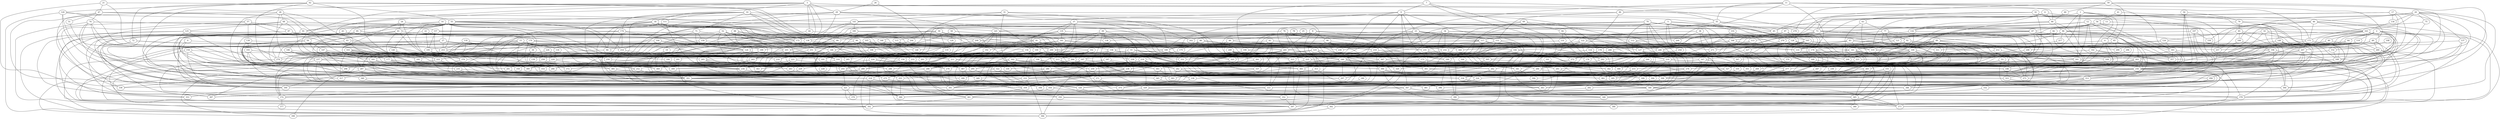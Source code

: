 strict graph "gnp_random_graph(400,0.015)" {
0;
1;
2;
3;
4;
5;
6;
7;
8;
9;
10;
11;
12;
13;
14;
15;
16;
17;
18;
19;
20;
21;
22;
23;
24;
25;
26;
27;
28;
29;
30;
31;
32;
33;
34;
35;
36;
37;
38;
39;
40;
41;
42;
43;
44;
45;
46;
47;
48;
49;
50;
51;
52;
53;
54;
55;
56;
57;
58;
59;
60;
61;
62;
63;
64;
65;
66;
67;
68;
69;
70;
71;
72;
73;
74;
75;
76;
77;
78;
79;
80;
81;
82;
83;
84;
85;
86;
87;
88;
89;
90;
91;
92;
93;
94;
95;
96;
97;
98;
99;
100;
101;
102;
103;
104;
105;
106;
107;
108;
109;
110;
111;
112;
113;
114;
115;
116;
117;
118;
119;
120;
121;
122;
123;
124;
125;
126;
127;
128;
129;
130;
131;
132;
133;
134;
135;
136;
137;
138;
139;
140;
141;
142;
143;
144;
145;
146;
147;
148;
149;
150;
151;
152;
153;
154;
155;
156;
157;
158;
159;
160;
161;
162;
163;
164;
165;
166;
167;
168;
169;
170;
171;
172;
173;
174;
175;
176;
177;
178;
179;
180;
181;
182;
183;
184;
185;
186;
187;
188;
189;
190;
191;
192;
193;
194;
195;
196;
197;
198;
199;
200;
201;
202;
203;
204;
205;
206;
207;
208;
209;
210;
211;
212;
213;
214;
215;
216;
217;
218;
219;
220;
221;
222;
223;
224;
225;
226;
227;
228;
229;
230;
231;
232;
233;
234;
235;
236;
237;
238;
239;
240;
241;
242;
243;
244;
245;
246;
247;
248;
249;
250;
251;
252;
253;
254;
255;
256;
257;
258;
259;
260;
261;
262;
263;
264;
265;
266;
267;
268;
269;
270;
271;
272;
273;
274;
275;
276;
277;
278;
279;
280;
281;
282;
283;
284;
285;
286;
287;
288;
289;
290;
291;
292;
293;
294;
295;
296;
297;
298;
299;
300;
301;
302;
303;
304;
305;
306;
307;
308;
309;
310;
311;
312;
313;
314;
315;
316;
317;
318;
319;
320;
321;
322;
323;
324;
325;
326;
327;
328;
329;
330;
331;
332;
333;
334;
335;
336;
337;
338;
339;
340;
341;
342;
343;
344;
345;
346;
347;
348;
349;
350;
351;
352;
353;
354;
355;
356;
357;
358;
359;
360;
361;
362;
363;
364;
365;
366;
367;
368;
369;
370;
371;
372;
373;
374;
375;
376;
377;
378;
379;
380;
381;
382;
383;
384;
385;
386;
387;
388;
389;
390;
391;
392;
393;
394;
395;
396;
397;
398;
399;
0 -- 366  [is_available=True, prob="0.390121724925"];
0 -- 245  [is_available=True, prob="0.54851680168"];
0 -- 294  [is_available=True, prob="0.0420393993155"];
1 -- 96  [is_available=True, prob="0.169608773133"];
1 -- 4  [is_available=True, prob="0.334157001203"];
1 -- 45  [is_available=True, prob="0.434095120999"];
1 -- 46  [is_available=True, prob="1.0"];
1 -- 301  [is_available=True, prob="0.61238976295"];
1 -- 241  [is_available=True, prob="0.534402162476"];
1 -- 142  [is_available=True, prob="0.198114651331"];
2 -- 64  [is_available=True, prob="0.102581223155"];
2 -- 283  [is_available=True, prob="0.48306231336"];
2 -- 273  [is_available=True, prob="0.664069859161"];
2 -- 40  [is_available=True, prob="1.0"];
2 -- 110  [is_available=True, prob="0.546643162628"];
2 -- 271  [is_available=True, prob="0.770393609879"];
2 -- 168  [is_available=True, prob="1.0"];
2 -- 373  [is_available=True, prob="1.0"];
2 -- 311  [is_available=True, prob="0.964947959111"];
2 -- 207  [is_available=True, prob="0.978745023529"];
3 -- 35  [is_available=True, prob="0.561707354381"];
3 -- 44  [is_available=True, prob="1.0"];
3 -- 177  [is_available=True, prob="0.488204152472"];
3 -- 18  [is_available=True, prob="1.0"];
3 -- 323  [is_available=True, prob="0.774068289738"];
3 -- 340  [is_available=True, prob="0.661891307172"];
3 -- 375  [is_available=True, prob="1.0"];
3 -- 29  [is_available=True, prob="0.907249443397"];
3 -- 222  [is_available=True, prob="1.0"];
4 -- 257  [is_available=True, prob="1.0"];
4 -- 297  [is_available=True, prob="0.613928109566"];
4 -- 397  [is_available=True, prob="0.19591468"];
4 -- 144  [is_available=True, prob="0.5943167055"];
4 -- 275  [is_available=True, prob="0.304659753755"];
5 -- 162  [is_available=True, prob="0.193286078957"];
5 -- 136  [is_available=True, prob="0.219621401569"];
5 -- 330  [is_available=True, prob="0.287499425263"];
5 -- 386  [is_available=True, prob="0.942465416338"];
5 -- 232  [is_available=True, prob="1.0"];
5 -- 277  [is_available=True, prob="0.481863558257"];
5 -- 155  [is_available=True, prob="1.0"];
5 -- 254  [is_available=True, prob="0.594657658404"];
6 -- 257  [is_available=True, prob="0.757244675377"];
6 -- 66  [is_available=True, prob="0.732507175318"];
6 -- 132  [is_available=True, prob="0.486586616315"];
6 -- 319  [is_available=True, prob="0.105572196761"];
7 -- 360  [is_available=True, prob="0.816128323709"];
7 -- 9  [is_available=True, prob="0.749774460796"];
7 -- 363  [is_available=True, prob="0.410775780357"];
7 -- 73  [is_available=True, prob="1.0"];
7 -- 91  [is_available=True, prob="1.0"];
7 -- 190  [is_available=True, prob="0.835841208056"];
8 -- 98  [is_available=True, prob="0.837536982766"];
8 -- 233  [is_available=True, prob="0.804804782508"];
8 -- 245  [is_available=True, prob="0.930493252129"];
8 -- 150  [is_available=True, prob="0.680254013535"];
8 -- 313  [is_available=True, prob="0.939665931343"];
8 -- 153  [is_available=True, prob="0.82151444064"];
8 -- 347  [is_available=True, prob="0.194786558794"];
9 -- 290  [is_available=True, prob="0.410730010947"];
9 -- 35  [is_available=True, prob="0.485833856804"];
9 -- 106  [is_available=True, prob="0.849880541149"];
9 -- 359  [is_available=True, prob="0.896360830535"];
9 -- 398  [is_available=True, prob="0.719777801261"];
9 -- 341  [is_available=True, prob="1.0"];
9 -- 23  [is_available=True, prob="1.0"];
9 -- 184  [is_available=True, prob="0.396478707158"];
9 -- 189  [is_available=True, prob="1.0"];
10 -- 128  [is_available=True, prob="0.0392378795715"];
10 -- 354  [is_available=True, prob="1.0"];
10 -- 71  [is_available=True, prob="0.579423502891"];
10 -- 172  [is_available=True, prob="1.0"];
10 -- 268  [is_available=True, prob="0.426774538135"];
10 -- 174  [is_available=True, prob="0.502239571764"];
10 -- 111  [is_available=True, prob="0.176562052794"];
10 -- 369  [is_available=True, prob="0.472274671683"];
11 -- 66  [is_available=True, prob="0.572601127299"];
11 -- 35  [is_available=True, prob="0.997208152639"];
11 -- 49  [is_available=True, prob="0.082376350978"];
11 -- 269  [is_available=True, prob="0.540195350022"];
11 -- 209  [is_available=True, prob="0.349549210691"];
11 -- 86  [is_available=True, prob="0.334818447328"];
11 -- 183  [is_available=True, prob="0.642178804984"];
11 -- 218  [is_available=True, prob="0.134770713963"];
12 -- 357  [is_available=True, prob="0.671557025507"];
12 -- 241  [is_available=True, prob="0.383666316759"];
12 -- 203  [is_available=True, prob="0.0459998694215"];
12 -- 142  [is_available=True, prob="0.98631226619"];
12 -- 145  [is_available=True, prob="0.897874442583"];
12 -- 246  [is_available=True, prob="0.93697090421"];
13 -- 346  [is_available=True, prob="0.80538291231"];
13 -- 67  [is_available=True, prob="0.948655121218"];
14 -- 27  [is_available=True, prob="1.0"];
14 -- 36  [is_available=True, prob="0.42302283371"];
14 -- 233  [is_available=True, prob="1.0"];
14 -- 91  [is_available=True, prob="0.682645133925"];
14 -- 158  [is_available=True, prob="0.436480151763"];
14 -- 95  [is_available=True, prob="1.0"];
15 -- 374  [is_available=True, prob="0.996468475083"];
15 -- 263  [is_available=True, prob="1.0"];
15 -- 389  [is_available=True, prob="1.0"];
15 -- 301  [is_available=True, prob="0.903294809841"];
15 -- 397  [is_available=True, prob="1.0"];
15 -- 116  [is_available=True, prob="1.0"];
15 -- 373  [is_available=True, prob="0.893145030117"];
15 -- 214  [is_available=True, prob="0.619448960109"];
15 -- 252  [is_available=True, prob="0.411544246647"];
15 -- 287  [is_available=True, prob="1.0"];
16 -- 136  [is_available=True, prob="0.150533912274"];
16 -- 168  [is_available=True, prob="1.0"];
16 -- 364  [is_available=True, prob="0.952078097348"];
16 -- 198  [is_available=True, prob="0.961433835976"];
16 -- 328  [is_available=True, prob="0.637611296879"];
17 -- 292  [is_available=True, prob="0.269284190822"];
17 -- 357  [is_available=True, prob="1.0"];
17 -- 134  [is_available=True, prob="0.260925605486"];
17 -- 200  [is_available=True, prob="0.516305866987"];
17 -- 73  [is_available=True, prob="0.96390638632"];
17 -- 117  [is_available=True, prob="0.0568390604382"];
17 -- 137  [is_available=True, prob="0.493509349591"];
18 -- 392  [is_available=True, prob="0.990468825584"];
18 -- 234  [is_available=True, prob="1.0"];
18 -- 45  [is_available=True, prob="1.0"];
18 -- 241  [is_available=True, prob="0.185430350562"];
18 -- 84  [is_available=True, prob="1.0"];
18 -- 277  [is_available=True, prob="0.228879724288"];
18 -- 251  [is_available=True, prob="0.636414559481"];
19 -- 250  [is_available=True, prob="0.956413192458"];
19 -- 333  [is_available=True, prob="0.513276927554"];
20 -- 160  [is_available=True, prob="0.955998953289"];
20 -- 75  [is_available=True, prob="1.0"];
20 -- 262  [is_available=True, prob="1.0"];
20 -- 134  [is_available=True, prob="1.0"];
20 -- 171  [is_available=True, prob="1.0"];
20 -- 45  [is_available=True, prob="0.0295258432369"];
20 -- 46  [is_available=True, prob="1.0"];
20 -- 333  [is_available=True, prob="1.0"];
20 -- 378  [is_available=True, prob="1.0"];
20 -- 222  [is_available=True, prob="0.232859405627"];
21 -- 216  [is_available=True, prob="0.00397751784739"];
21 -- 55  [is_available=True, prob="0.295170232077"];
21 -- 387  [is_available=True, prob="0.218207475526"];
21 -- 47  [is_available=True, prob="0.536643772681"];
22 -- 387  [is_available=True, prob="0.828910950865"];
22 -- 195  [is_available=True, prob="1.0"];
22 -- 172  [is_available=True, prob="1.0"];
22 -- 245  [is_available=True, prob="0.11823750752"];
23 -- 256  [is_available=True, prob="0.770069504574"];
23 -- 65  [is_available=True, prob="0.280508308635"];
23 -- 389  [is_available=True, prob="1.0"];
23 -- 231  [is_available=True, prob="0.148002828692"];
23 -- 266  [is_available=True, prob="0.907785200146"];
23 -- 172  [is_available=True, prob="0.343063083486"];
23 -- 397  [is_available=True, prob="1.0"];
23 -- 81  [is_available=True, prob="0.93917249121"];
23 -- 117  [is_available=True, prob="0.698004368279"];
24 -- 264  [is_available=True, prob="1.0"];
24 -- 145  [is_available=True, prob="1.0"];
24 -- 61  [is_available=True, prob="1.0"];
24 -- 182  [is_available=True, prob="0.291926216952"];
25 -- 48  [is_available=True, prob="1.0"];
25 -- 153  [is_available=True, prob="1.0"];
25 -- 109  [is_available=True, prob="0.0731626292097"];
25 -- 333  [is_available=True, prob="1.0"];
26 -- 220  [is_available=True, prob="0.542261283824"];
26 -- 29  [is_available=True, prob="0.526726399082"];
27 -- 258  [is_available=True, prob="0.179669764052"];
27 -- 103  [is_available=True, prob="0.991784764413"];
27 -- 266  [is_available=True, prob="1.0"];
27 -- 267  [is_available=True, prob="0.831812199304"];
27 -- 275  [is_available=True, prob="0.254157891422"];
27 -- 379  [is_available=True, prob="1.0"];
27 -- 253  [is_available=True, prob="0.0868147724875"];
27 -- 127  [is_available=True, prob="0.0271003924711"];
28 -- 68  [is_available=True, prob="1.0"];
28 -- 359  [is_available=True, prob="1.0"];
28 -- 298  [is_available=True, prob="0.275564332513"];
28 -- 327  [is_available=True, prob="0.655679107284"];
28 -- 237  [is_available=True, prob="0.66274488951"];
28 -- 220  [is_available=True, prob="0.18901511149"];
29 -- 289  [is_available=True, prob="0.289201176285"];
29 -- 258  [is_available=True, prob="0.994613550477"];
29 -- 172  [is_available=True, prob="1.0"];
29 -- 240  [is_available=True, prob="0.668879248268"];
29 -- 337  [is_available=True, prob="0.325809317431"];
29 -- 55  [is_available=True, prob="0.603839803866"];
29 -- 222  [is_available=True, prob="1.0"];
30 -- 192  [is_available=True, prob="1.0"];
30 -- 229  [is_available=True, prob="0.303348183608"];
30 -- 198  [is_available=True, prob="0.601136908827"];
30 -- 243  [is_available=True, prob="0.235135884502"];
30 -- 297  [is_available=True, prob="0.480076893352"];
30 -- 202  [is_available=True, prob="0.074140216719"];
30 -- 81  [is_available=True, prob="1.0"];
30 -- 115  [is_available=True, prob="0.444035633214"];
30 -- 119  [is_available=True, prob="1.0"];
31 -- 178  [is_available=True, prob="1.0"];
31 -- 334  [is_available=True, prob="0.627569088296"];
31 -- 189  [is_available=True, prob="1.0"];
31 -- 214  [is_available=True, prob="0.330639549079"];
31 -- 143  [is_available=True, prob="0.560904616148"];
32 -- 384  [is_available=True, prob="0.351076700287"];
32 -- 73  [is_available=True, prob="0.32525035564"];
32 -- 395  [is_available=True, prob="0.278073632751"];
32 -- 364  [is_available=True, prob="1.0"];
32 -- 63  [is_available=True, prob="0.141942476002"];
33 -- 366  [is_available=True, prob="1.0"];
33 -- 357  [is_available=True, prob="0.0191947795123"];
33 -- 261  [is_available=True, prob="0.502724651965"];
33 -- 238  [is_available=True, prob="0.993960629635"];
33 -- 239  [is_available=True, prob="0.716615595203"];
34 -- 320  [is_available=True, prob="1.0"];
34 -- 305  [is_available=True, prob="0.518573698986"];
34 -- 263  [is_available=True, prob="1.0"];
34 -- 232  [is_available=True, prob="0.559429374252"];
34 -- 202  [is_available=True, prob="1.0"];
34 -- 141  [is_available=True, prob="0.437360513439"];
34 -- 209  [is_available=True, prob="0.504219533962"];
34 -- 121  [is_available=True, prob="0.243201167684"];
34 -- 348  [is_available=True, prob="0.16014522101"];
35 -- 67  [is_available=True, prob="0.584108183201"];
35 -- 45  [is_available=True, prob="0.177743539614"];
35 -- 122  [is_available=True, prob="0.877730921415"];
36 -- 281  [is_available=True, prob="0.328469759379"];
36 -- 139  [is_available=True, prob="0.0538641428411"];
36 -- 278  [is_available=True, prob="0.47352028743"];
37 -- 246  [is_available=True, prob="0.531952029549"];
37 -- 135  [is_available=True, prob="0.2787261548"];
37 -- 391  [is_available=True, prob="0.39942926692"];
37 -- 300  [is_available=True, prob="0.113797372467"];
37 -- 271  [is_available=True, prob="0.388944685261"];
37 -- 310  [is_available=True, prob="1.0"];
37 -- 220  [is_available=True, prob="0.917942632495"];
37 -- 349  [is_available=True, prob="0.0776036197662"];
37 -- 325  [is_available=True, prob="0.329718378359"];
38 -- 209  [is_available=True, prob="0.568236190838"];
38 -- 315  [is_available=True, prob="0.428894657427"];
38 -- 356  [is_available=True, prob="0.531306382054"];
38 -- 271  [is_available=True, prob="0.337528453954"];
39 -- 288  [is_available=True, prob="0.460666050685"];
39 -- 138  [is_available=True, prob="0.185266252062"];
39 -- 238  [is_available=True, prob="0.913604346785"];
39 -- 239  [is_available=True, prob="1.0"];
39 -- 206  [is_available=True, prob="0.850813298596"];
39 -- 310  [is_available=True, prob="0.796594935668"];
40 -- 379  [is_available=True, prob="0.162313178744"];
40 -- 268  [is_available=True, prob="1.0"];
40 -- 205  [is_available=True, prob="1.0"];
41 -- 149  [is_available=True, prob="0.29852196878"];
41 -- 54  [is_available=True, prob="0.912208173089"];
42 -- 231  [is_available=True, prob="0.16641037794"];
42 -- 337  [is_available=True, prob="1.0"];
42 -- 211  [is_available=True, prob="0.762028497317"];
42 -- 84  [is_available=True, prob="0.586114800704"];
42 -- 213  [is_available=True, prob="0.999659429486"];
42 -- 191  [is_available=True, prob="1.0"];
42 -- 319  [is_available=True, prob="0.799934223758"];
43 -- 352  [is_available=True, prob="0.707658315509"];
43 -- 260  [is_available=True, prob="0.906278811976"];
43 -- 170  [is_available=True, prob="0.971066462322"];
43 -- 336  [is_available=True, prob="0.640270221513"];
43 -- 346  [is_available=True, prob="0.244193093281"];
43 -- 285  [is_available=True, prob="0.339222288673"];
44 -- 385  [is_available=True, prob="0.174803686073"];
44 -- 181  [is_available=True, prob="0.501699835671"];
45 -- 99  [is_available=True, prob="1.0"];
45 -- 387  [is_available=True, prob="0.492460710615"];
46 -- 256  [is_available=True, prob="0.439828085127"];
46 -- 163  [is_available=True, prob="0.270693048079"];
46 -- 133  [is_available=True, prob="0.850824590201"];
46 -- 171  [is_available=True, prob="0.247873600532"];
46 -- 240  [is_available=True, prob="0.323453312646"];
46 -- 339  [is_available=True, prob="1.0"];
46 -- 308  [is_available=True, prob="0.309223359089"];
47 -- 359  [is_available=True, prob="1.0"];
47 -- 74  [is_available=True, prob="0.147275307361"];
47 -- 146  [is_available=True, prob="0.630814441121"];
47 -- 51  [is_available=True, prob="0.734793336594"];
47 -- 91  [is_available=True, prob="0.062432531905"];
48 -- 233  [is_available=True, prob="1.0"];
48 -- 395  [is_available=True, prob="1.0"];
48 -- 301  [is_available=True, prob="1.0"];
48 -- 275  [is_available=True, prob="1.0"];
48 -- 249  [is_available=True, prob="0.31718784902"];
49 -- 256  [is_available=True, prob="0.0403880542144"];
49 -- 257  [is_available=True, prob="0.860372735953"];
49 -- 260  [is_available=True, prob="0.469874375904"];
49 -- 231  [is_available=True, prob="0.841375060286"];
49 -- 246  [is_available=True, prob="0.187744160625"];
49 -- 378  [is_available=True, prob="0.31246587739"];
49 -- 158  [is_available=True, prob="0.312948179985"];
50 -- 368  [is_available=True, prob="0.373170419866"];
50 -- 276  [is_available=True, prob="0.680305149736"];
50 -- 341  [is_available=True, prob="0.901355375125"];
50 -- 79  [is_available=True, prob="0.233379958881"];
51 -- 369  [is_available=True, prob="0.679948502586"];
52 -- 295  [is_available=True, prob="0.907092093502"];
52 -- 233  [is_available=True, prob="1.0"];
52 -- 236  [is_available=True, prob="0.916043195659"];
52 -- 205  [is_available=True, prob="1.0"];
52 -- 302  [is_available=True, prob="0.850167030507"];
52 -- 241  [is_available=True, prob="0.520476679489"];
52 -- 286  [is_available=True, prob="0.358356994556"];
52 -- 159  [is_available=True, prob="0.362613957783"];
53 -- 378  [is_available=True, prob="0.899566987091"];
53 -- 247  [is_available=True, prob="1.0"];
54 -- 132  [is_available=True, prob="0.743144934606"];
54 -- 294  [is_available=True, prob="1.0"];
54 -- 331  [is_available=True, prob="1.0"];
54 -- 206  [is_available=True, prob="0.782493816953"];
54 -- 372  [is_available=True, prob="0.319460748122"];
54 -- 73  [is_available=True, prob="0.640874583066"];
55 -- 356  [is_available=True, prob="0.689067498944"];
55 -- 133  [is_available=True, prob="0.399690298915"];
55 -- 232  [is_available=True, prob="0.151020448548"];
55 -- 140  [is_available=True, prob="1.0"];
55 -- 376  [is_available=True, prob="0.845225211621"];
55 -- 253  [is_available=True, prob="0.602219813718"];
55 -- 84  [is_available=True, prob="1.0"];
55 -- 214  [is_available=True, prob="1.0"];
55 -- 56  [is_available=True, prob="0.920226887634"];
55 -- 61  [is_available=True, prob="0.540488243319"];
55 -- 318  [is_available=True, prob="1.0"];
55 -- 245  [is_available=True, prob="0.500918758255"];
56 -- 322  [is_available=True, prob="0.883259897101"];
56 -- 147  [is_available=True, prob="0.0769114205557"];
56 -- 349  [is_available=True, prob="0.771524465293"];
56 -- 366  [is_available=True, prob="0.564843306214"];
57 -- 336  [is_available=True, prob="0.978129281284"];
57 -- 130  [is_available=True, prob="0.503804063056"];
57 -- 366  [is_available=True, prob="1.0"];
57 -- 150  [is_available=True, prob="0.802295029372"];
57 -- 87  [is_available=True, prob="0.0498355458839"];
58 -- 129  [is_available=True, prob="0.107103121904"];
58 -- 365  [is_available=True, prob="0.14490263952"];
58 -- 181  [is_available=True, prob="0.441478457251"];
58 -- 205  [is_available=True, prob="0.690059412661"];
59 -- 128  [is_available=True, prob="1.0"];
59 -- 65  [is_available=True, prob="0.190285237185"];
59 -- 237  [is_available=True, prob="0.797940276309"];
59 -- 269  [is_available=True, prob="1.0"];
59 -- 279  [is_available=True, prob="0.227752478727"];
59 -- 60  [is_available=True, prob="0.967389516662"];
60 -- 66  [is_available=True, prob="0.162736691683"];
61 -- 161  [is_available=True, prob="1.0"];
61 -- 291  [is_available=True, prob="1.0"];
61 -- 136  [is_available=True, prob="0.0481017994503"];
61 -- 331  [is_available=True, prob="0.864432831635"];
61 -- 274  [is_available=True, prob="0.741584961714"];
61 -- 381  [is_available=True, prob="0.93103052853"];
61 -- 158  [is_available=True, prob="0.62524016635"];
62 -- 99  [is_available=True, prob="0.477369361492"];
62 -- 72  [is_available=True, prob="0.707935702614"];
62 -- 171  [is_available=True, prob="1.0"];
62 -- 303  [is_available=True, prob="0.297506391085"];
62 -- 246  [is_available=True, prob="0.996907309041"];
62 -- 120  [is_available=True, prob="1.0"];
62 -- 317  [is_available=True, prob="1.0"];
62 -- 191  [is_available=True, prob="0.781910384397"];
63 -- 351  [is_available=True, prob="0.587130091928"];
63 -- 77  [is_available=True, prob="1.0"];
63 -- 255  [is_available=True, prob="0.916847917734"];
64 -- 389  [is_available=True, prob="0.0726925338115"];
64 -- 327  [is_available=True, prob="0.841787634246"];
64 -- 245  [is_available=True, prob="0.710522832392"];
64 -- 284  [is_available=True, prob="0.387127210346"];
64 -- 127  [is_available=True, prob="0.504801444442"];
65 -- 256  [is_available=True, prob="0.811742520174"];
65 -- 299  [is_available=True, prob="0.212081351358"];
65 -- 306  [is_available=True, prob="0.16196732545"];
65 -- 178  [is_available=True, prob="1.0"];
66 -- 96  [is_available=True, prob="0.0237395464092"];
66 -- 132  [is_available=True, prob="0.95792257532"];
66 -- 362  [is_available=True, prob="0.749235723959"];
66 -- 109  [is_available=True, prob="0.893392350126"];
67 -- 166  [is_available=True, prob="1.0"];
67 -- 198  [is_available=True, prob="1.0"];
67 -- 359  [is_available=True, prob="1.0"];
67 -- 206  [is_available=True, prob="1.0"];
67 -- 304  [is_available=True, prob="1.0"];
67 -- 83  [is_available=True, prob="1.0"];
67 -- 309  [is_available=True, prob="0.827136264464"];
67 -- 342  [is_available=True, prob="1.0"];
67 -- 183  [is_available=True, prob="1.0"];
68 -- 391  [is_available=True, prob="1.0"];
68 -- 136  [is_available=True, prob="0.180797360837"];
68 -- 177  [is_available=True, prob="0.644400589936"];
68 -- 188  [is_available=True, prob="0.106708681623"];
68 -- 125  [is_available=True, prob="1.0"];
68 -- 255  [is_available=True, prob="0.940810724873"];
69 -- 219  [is_available=True, prob="1.0"];
69 -- 245  [is_available=True, prob="0.590358957928"];
69 -- 94  [is_available=True, prob="0.435887720213"];
69 -- 127  [is_available=True, prob="0.20505439534"];
70 -- 256  [is_available=True, prob="0.119369872393"];
70 -- 163  [is_available=True, prob="0.969460736609"];
70 -- 165  [is_available=True, prob="0.4421119876"];
70 -- 327  [is_available=True, prob="1.0"];
70 -- 172  [is_available=True, prob="0.83943377808"];
70 -- 204  [is_available=True, prob="0.332802070827"];
70 -- 270  [is_available=True, prob="0.465583121268"];
70 -- 276  [is_available=True, prob="1.0"];
70 -- 297  [is_available=True, prob="1.0"];
70 -- 218  [is_available=True, prob="0.00363516629548"];
71 -- 274  [is_available=True, prob="0.151628447111"];
71 -- 372  [is_available=True, prob="0.427306627128"];
71 -- 316  [is_available=True, prob="1.0"];
71 -- 126  [is_available=True, prob="0.9991522977"];
71 -- 159  [is_available=True, prob="0.75380067299"];
72 -- 366  [is_available=True, prob="0.286262409588"];
72 -- 356  [is_available=True, prob="0.078525459649"];
72 -- 109  [is_available=True, prob="0.203045085039"];
72 -- 253  [is_available=True, prob="0.712975902544"];
73 -- 385  [is_available=True, prob="0.812097467188"];
73 -- 354  [is_available=True, prob="1.0"];
73 -- 202  [is_available=True, prob="0.60751512014"];
73 -- 199  [is_available=True, prob="0.500505230909"];
73 -- 150  [is_available=True, prob="0.00725698375558"];
73 -- 344  [is_available=True, prob="0.0185160389825"];
73 -- 153  [is_available=True, prob="0.716356300021"];
73 -- 92  [is_available=True, prob="0.914470047692"];
73 -- 189  [is_available=True, prob="0.528261316434"];
73 -- 357  [is_available=True, prob="0.594953733986"];
74 -- 295  [is_available=True, prob="0.739081189598"];
74 -- 297  [is_available=True, prob="0.12162323585"];
74 -- 172  [is_available=True, prob="1.0"];
74 -- 274  [is_available=True, prob="0.557894221217"];
74 -- 377  [is_available=True, prob="0.944351275756"];
74 -- 157  [is_available=True, prob="1.0"];
74 -- 287  [is_available=True, prob="0.994981561276"];
75 -- 96  [is_available=True, prob="0.428407767477"];
75 -- 351  [is_available=True, prob="0.221723080622"];
76 -- 225  [is_available=True, prob="0.0662712231293"];
76 -- 188  [is_available=True, prob="0.337193705977"];
76 -- 173  [is_available=True, prob="0.557972714347"];
76 -- 342  [is_available=True, prob="0.232493734022"];
76 -- 383  [is_available=True, prob="0.658800220275"];
77 -- 327  [is_available=True, prob="0.179312024718"];
77 -- 396  [is_available=True, prob="0.274421371172"];
77 -- 271  [is_available=True, prob="1.0"];
77 -- 248  [is_available=True, prob="1.0"];
77 -- 92  [is_available=True, prob="1.0"];
77 -- 349  [is_available=True, prob="0.551247599745"];
78 -- 112  [is_available=True, prob="0.230142594297"];
78 -- 175  [is_available=True, prob="1.0"];
79 -- 121  [is_available=True, prob="0.260920960185"];
79 -- 338  [is_available=True, prob="0.670898671007"];
79 -- 85  [is_available=True, prob="1.0"];
79 -- 294  [is_available=True, prob="0.837963141922"];
80 -- 225  [is_available=True, prob="1.0"];
80 -- 395  [is_available=True, prob="0.122717072334"];
80 -- 175  [is_available=True, prob="0.147535308362"];
80 -- 304  [is_available=True, prob="1.0"];
80 -- 344  [is_available=True, prob="0.95888815589"];
80 -- 346  [is_available=True, prob="0.840457870831"];
80 -- 189  [is_available=True, prob="0.921969269595"];
81 -- 102  [is_available=True, prob="0.118467341339"];
81 -- 295  [is_available=True, prob="1.0"];
81 -- 285  [is_available=True, prob="0.560720865514"];
81 -- 190  [is_available=True, prob="0.180779886981"];
81 -- 191  [is_available=True, prob="1.0"];
82 -- 89  [is_available=True, prob="1.0"];
82 -- 362  [is_available=True, prob="0.665533378359"];
83 -- 386  [is_available=True, prob="0.595612967066"];
83 -- 133  [is_available=True, prob="0.110328948357"];
83 -- 330  [is_available=True, prob="1.0"];
83 -- 236  [is_available=True, prob="1.0"];
83 -- 146  [is_available=True, prob="1.0"];
83 -- 195  [is_available=True, prob="0.71604932619"];
83 -- 348  [is_available=True, prob="0.344635659132"];
84 -- 139  [is_available=True, prob="0.708261932339"];
84 -- 162  [is_available=True, prob="0.232639340818"];
85 -- 160  [is_available=True, prob="1.0"];
85 -- 257  [is_available=True, prob="0.915714606071"];
85 -- 171  [is_available=True, prob="1.0"];
85 -- 335  [is_available=True, prob="0.596453628733"];
85 -- 124  [is_available=True, prob="0.770031698634"];
86 -- 232  [is_available=True, prob="0.934697673984"];
86 -- 153  [is_available=True, prob="0.488679995065"];
86 -- 373  [is_available=True, prob="0.0289618394569"];
86 -- 143  [is_available=True, prob="0.222436809932"];
87 -- 353  [is_available=True, prob="0.106571097101"];
87 -- 93  [is_available=True, prob="0.794278340139"];
87 -- 239  [is_available=True, prob="0.360462323136"];
88 -- 129  [is_available=True, prob="0.550665767326"];
88 -- 199  [is_available=True, prob="1.0"];
88 -- 360  [is_available=True, prob="1.0"];
88 -- 243  [is_available=True, prob="0.953912362665"];
88 -- 90  [is_available=True, prob="0.341839339994"];
88 -- 221  [is_available=True, prob="0.606872271353"];
89 -- 197  [is_available=True, prob="0.319611594338"];
89 -- 262  [is_available=True, prob="1.0"];
89 -- 167  [is_available=True, prob="0.985935347718"];
89 -- 109  [is_available=True, prob="0.135112782367"];
89 -- 212  [is_available=True, prob="1.0"];
89 -- 308  [is_available=True, prob="0.0662314774124"];
89 -- 190  [is_available=True, prob="1.0"];
90 -- 197  [is_available=True, prob="0.540750912896"];
90 -- 231  [is_available=True, prob="1.0"];
90 -- 201  [is_available=True, prob="1.0"];
90 -- 106  [is_available=True, prob="0.199781655643"];
90 -- 299  [is_available=True, prob="0.510792844757"];
90 -- 398  [is_available=True, prob="0.796318431101"];
90 -- 150  [is_available=True, prob="1.0"];
91 -- 384  [is_available=True, prob="0.661068437035"];
91 -- 321  [is_available=True, prob="0.714108023757"];
91 -- 93  [is_available=True, prob="1.0"];
92 -- 100  [is_available=True, prob="0.911036651201"];
92 -- 326  [is_available=True, prob="1.0"];
92 -- 264  [is_available=True, prob="1.0"];
92 -- 273  [is_available=True, prob="0.448521883696"];
92 -- 388  [is_available=True, prob="0.858875048959"];
92 -- 319  [is_available=True, prob="0.771114230914"];
93 -- 256  [is_available=True, prob="0.438971738153"];
93 -- 100  [is_available=True, prob="0.0640860318488"];
93 -- 345  [is_available=True, prob="0.869348640729"];
93 -- 156  [is_available=True, prob="0.787196975197"];
94 -- 131  [is_available=True, prob="1.0"];
94 -- 292  [is_available=True, prob="0.970142668095"];
95 -- 354  [is_available=True, prob="1.0"];
95 -- 302  [is_available=True, prob="0.600221086511"];
95 -- 148  [is_available=True, prob="0.00294286854972"];
95 -- 117  [is_available=True, prob="0.0548247698959"];
95 -- 186  [is_available=True, prob="0.902046199721"];
96 -- 196  [is_available=True, prob="0.369798392536"];
96 -- 297  [is_available=True, prob="0.0485175818976"];
96 -- 138  [is_available=True, prob="1.0"];
96 -- 172  [is_available=True, prob="0.870922779257"];
96 -- 183  [is_available=True, prob="0.0348914755068"];
96 -- 217  [is_available=True, prob="0.162917405544"];
96 -- 252  [is_available=True, prob="0.877304301901"];
97 -- 133  [is_available=True, prob="1.0"];
97 -- 395  [is_available=True, prob="0.15641916477"];
97 -- 112  [is_available=True, prob="1.0"];
97 -- 179  [is_available=True, prob="0.904625252786"];
97 -- 181  [is_available=True, prob="1.0"];
97 -- 156  [is_available=True, prob="0.0350357539943"];
97 -- 165  [is_available=True, prob="0.526281267523"];
98 -- 320  [is_available=True, prob="0.547669843227"];
98 -- 354  [is_available=True, prob="0.479498367118"];
98 -- 326  [is_available=True, prob="0.372219910231"];
98 -- 236  [is_available=True, prob="0.580093776701"];
98 -- 148  [is_available=True, prob="1.0"];
98 -- 123  [is_available=True, prob="0.958749542812"];
99 -- 273  [is_available=True, prob="1.0"];
99 -- 251  [is_available=True, prob="0.400193201114"];
100 -- 262  [is_available=True, prob="0.492960287878"];
100 -- 150  [is_available=True, prob="0.797992222153"];
101 -- 312  [is_available=True, prob="0.971129626263"];
101 -- 293  [is_available=True, prob="0.580979183834"];
102 -- 194  [is_available=True, prob="0.34871049244"];
102 -- 356  [is_available=True, prob="1.0"];
102 -- 264  [is_available=True, prob="1.0"];
102 -- 371  [is_available=True, prob="0.567919321117"];
102 -- 309  [is_available=True, prob="0.343230231626"];
103 -- 320  [is_available=True, prob="0.10078815563"];
103 -- 220  [is_available=True, prob="1.0"];
103 -- 349  [is_available=True, prob="0.90985048901"];
103 -- 372  [is_available=True, prob="0.53541780134"];
103 -- 213  [is_available=True, prob="0.0522151080023"];
103 -- 316  [is_available=True, prob="0.14977303254"];
103 -- 317  [is_available=True, prob="0.468726110945"];
103 -- 222  [is_available=True, prob="0.742585013952"];
104 -- 392  [is_available=True, prob="1.0"];
104 -- 258  [is_available=True, prob="1.0"];
104 -- 126  [is_available=True, prob="1.0"];
104 -- 199  [is_available=True, prob="0.175227998779"];
105 -- 267  [is_available=True, prob="1.0"];
105 -- 398  [is_available=True, prob="0.899032685553"];
105 -- 144  [is_available=True, prob="0.531539636635"];
105 -- 344  [is_available=True, prob="0.474978327395"];
105 -- 253  [is_available=True, prob="0.14546755595"];
105 -- 223  [is_available=True, prob="0.960841676142"];
106 -- 139  [is_available=True, prob="1.0"];
106 -- 211  [is_available=True, prob="0.62534145002"];
107 -- 113  [is_available=True, prob="0.870673031429"];
107 -- 339  [is_available=True, prob="0.79008531232"];
107 -- 381  [is_available=True, prob="0.787963302424"];
107 -- 327  [is_available=True, prob="0.3288474097"];
108 -- 152  [is_available=True, prob="0.716687463665"];
109 -- 324  [is_available=True, prob="0.385487287148"];
109 -- 229  [is_available=True, prob="1.0"];
109 -- 233  [is_available=True, prob="1.0"];
109 -- 234  [is_available=True, prob="1.0"];
109 -- 290  [is_available=True, prob="0.995723109798"];
109 -- 206  [is_available=True, prob="0.131767355874"];
109 -- 397  [is_available=True, prob="0.921355488727"];
109 -- 310  [is_available=True, prob="0.356222067093"];
109 -- 378  [is_available=True, prob="1.0"];
110 -- 299  [is_available=True, prob="1.0"];
110 -- 260  [is_available=True, prob="0.685937564097"];
110 -- 245  [is_available=True, prob="0.0869449259057"];
110 -- 343  [is_available=True, prob="1.0"];
111 -- 202  [is_available=True, prob="1.0"];
111 -- 157  [is_available=True, prob="1.0"];
111 -- 279  [is_available=True, prob="0.491895011869"];
111 -- 345  [is_available=True, prob="0.522348947073"];
111 -- 234  [is_available=True, prob="0.633709112834"];
112 -- 243  [is_available=True, prob="0.729776766146"];
112 -- 276  [is_available=True, prob="0.764091256427"];
112 -- 246  [is_available=True, prob="0.308452765239"];
112 -- 311  [is_available=True, prob="0.439504851621"];
113 -- 258  [is_available=True, prob="0.135899629347"];
113 -- 253  [is_available=True, prob="0.859823479221"];
114 -- 305  [is_available=True, prob="0.838692679321"];
114 -- 346  [is_available=True, prob="1.0"];
114 -- 342  [is_available=True, prob="0.272973879692"];
115 -- 280  [is_available=True, prob="0.322479572651"];
115 -- 148  [is_available=True, prob="0.83809753409"];
116 -- 220  [is_available=True, prob="1.0"];
116 -- 182  [is_available=True, prob="1.0"];
117 -- 288  [is_available=True, prob="1.0"];
117 -- 325  [is_available=True, prob="0.270681892468"];
117 -- 262  [is_available=True, prob="0.925573071957"];
117 -- 274  [is_available=True, prob="0.129659984534"];
117 -- 307  [is_available=True, prob="0.390337966053"];
117 -- 126  [is_available=True, prob="1.0"];
118 -- 200  [is_available=True, prob="0.110822953632"];
118 -- 314  [is_available=True, prob="1.0"];
118 -- 378  [is_available=True, prob="1.0"];
118 -- 253  [is_available=True, prob="0.992277768491"];
118 -- 287  [is_available=True, prob="1.0"];
119 -- 326  [is_available=True, prob="0.95255951096"];
119 -- 191  [is_available=True, prob="1.0"];
120 -- 384  [is_available=True, prob="1.0"];
120 -- 333  [is_available=True, prob="0.484182986054"];
120 -- 143  [is_available=True, prob="0.587336518144"];
120 -- 376  [is_available=True, prob="0.0601575815288"];
120 -- 281  [is_available=True, prob="0.363728244059"];
121 -- 304  [is_available=True, prob="0.331105731354"];
121 -- 179  [is_available=True, prob="0.803438251504"];
121 -- 395  [is_available=True, prob="0.224992083727"];
122 -- 133  [is_available=True, prob="0.0956033423969"];
122 -- 297  [is_available=True, prob="0.625320576078"];
122 -- 369  [is_available=True, prob="0.681795257596"];
122 -- 179  [is_available=True, prob="0.647718034583"];
122 -- 342  [is_available=True, prob="0.550940025993"];
122 -- 383  [is_available=True, prob="1.0"];
123 -- 225  [is_available=True, prob="0.496905117941"];
123 -- 293  [is_available=True, prob="0.205322362709"];
123 -- 167  [is_available=True, prob="0.463447486513"];
123 -- 300  [is_available=True, prob="0.910443609438"];
123 -- 239  [is_available=True, prob="0.273042398268"];
123 -- 216  [is_available=True, prob="0.341068154505"];
123 -- 345  [is_available=True, prob="0.636241657481"];
123 -- 286  [is_available=True, prob="0.858260014152"];
123 -- 351  [is_available=True, prob="1.0"];
124 -- 248  [is_available=True, prob="0.319497225267"];
124 -- 183  [is_available=True, prob="1.0"];
124 -- 395  [is_available=True, prob="0.989036530925"];
124 -- 141  [is_available=True, prob="0.566934578454"];
125 -- 384  [is_available=True, prob="0.284231009408"];
125 -- 353  [is_available=True, prob="0.794948972851"];
125 -- 259  [is_available=True, prob="0.72449637099"];
125 -- 138  [is_available=True, prob="0.83897382694"];
125 -- 302  [is_available=True, prob="1.0"];
126 -- 161  [is_available=True, prob="0.074776807246"];
126 -- 229  [is_available=True, prob="0.577579480104"];
126 -- 330  [is_available=True, prob="0.187609021729"];
126 -- 211  [is_available=True, prob="1.0"];
126 -- 219  [is_available=True, prob="0.80449020039"];
127 -- 359  [is_available=True, prob="1.0"];
127 -- 206  [is_available=True, prob="0.94911489774"];
127 -- 373  [is_available=True, prob="0.180964300019"];
128 -- 227  [is_available=True, prob="1.0"];
128 -- 368  [is_available=True, prob="0.550510967147"];
128 -- 273  [is_available=True, prob="0.848320886157"];
128 -- 278  [is_available=True, prob="1.0"];
128 -- 284  [is_available=True, prob="1.0"];
128 -- 223  [is_available=True, prob="0.0522611993919"];
129 -- 302  [is_available=True, prob="0.472825679738"];
130 -- 203  [is_available=True, prob="0.123931013427"];
130 -- 309  [is_available=True, prob="0.255004201351"];
130 -- 193  [is_available=True, prob="0.757519527303"];
131 -- 176  [is_available=True, prob="0.0697742111952"];
131 -- 353  [is_available=True, prob="0.285441291393"];
131 -- 158  [is_available=True, prob="0.570224410053"];
132 -- 261  [is_available=True, prob="0.16212558439"];
132 -- 270  [is_available=True, prob="1.0"];
132 -- 338  [is_available=True, prob="0.880242384987"];
133 -- 392  [is_available=True, prob="0.7474788677"];
133 -- 169  [is_available=True, prob="1.0"];
134 -- 163  [is_available=True, prob="1.0"];
135 -- 367  [is_available=True, prob="0.767424360304"];
135 -- 201  [is_available=True, prob="0.643500458498"];
135 -- 331  [is_available=True, prob="0.282403771877"];
135 -- 181  [is_available=True, prob="0.648619618464"];
136 -- 363  [is_available=True, prob="0.63097205345"];
136 -- 218  [is_available=True, prob="0.690774346679"];
137 -- 304  [is_available=True, prob="0.985227092157"];
137 -- 178  [is_available=True, prob="1.0"];
137 -- 364  [is_available=True, prob="1.0"];
138 -- 356  [is_available=True, prob="0.520949298243"];
138 -- 158  [is_available=True, prob="0.748042277152"];
139 -- 324  [is_available=True, prob="1.0"];
140 -- 368  [is_available=True, prob="0.321327415293"];
140 -- 150  [is_available=True, prob="0.233526898653"];
141 -- 320  [is_available=True, prob="0.866487478404"];
141 -- 198  [is_available=True, prob="0.51028453908"];
141 -- 262  [is_available=True, prob="0.973182784442"];
141 -- 322  [is_available=True, prob="0.0137302147008"];
141 -- 307  [is_available=True, prob="0.477582936317"];
141 -- 316  [is_available=True, prob="0.21892475996"];
142 -- 395  [is_available=True, prob="0.499632694469"];
142 -- 276  [is_available=True, prob="0.235702487807"];
142 -- 373  [is_available=True, prob="0.463607588696"];
142 -- 220  [is_available=True, prob="1.0"];
143 -- 200  [is_available=True, prob="1.0"];
143 -- 361  [is_available=True, prob="0.96111328444"];
143 -- 234  [is_available=True, prob="0.409542952969"];
143 -- 185  [is_available=True, prob="1.0"];
144 -- 176  [is_available=True, prob="0.441507185039"];
144 -- 340  [is_available=True, prob="1.0"];
144 -- 393  [is_available=True, prob="0.141544469374"];
145 -- 327  [is_available=True, prob="0.908661458876"];
145 -- 234  [is_available=True, prob="0.181178375613"];
145 -- 208  [is_available=True, prob="0.0294404821289"];
145 -- 284  [is_available=True, prob="0.574697644379"];
145 -- 285  [is_available=True, prob="0.820506053613"];
145 -- 286  [is_available=True, prob="1.0"];
146 -- 366  [is_available=True, prob="0.695344791668"];
146 -- 216  [is_available=True, prob="0.690908659579"];
146 -- 284  [is_available=True, prob="0.327683383031"];
146 -- 191  [is_available=True, prob="0.351654369921"];
147 -- 358  [is_available=True, prob="1.0"];
147 -- 298  [is_available=True, prob="0.227798976114"];
147 -- 367  [is_available=True, prob="0.544869579074"];
147 -- 240  [is_available=True, prob="0.632158810605"];
147 -- 184  [is_available=True, prob="1.0"];
147 -- 182  [is_available=True, prob="0.0849869847445"];
149 -- 168  [is_available=True, prob="0.905341857969"];
149 -- 370  [is_available=True, prob="0.982385723222"];
149 -- 388  [is_available=True, prob="0.641099440767"];
149 -- 207  [is_available=True, prob="0.619051113033"];
150 -- 390  [is_available=True, prob="0.117670571223"];
150 -- 198  [is_available=True, prob="0.855875461522"];
150 -- 278  [is_available=True, prob="0.418532331009"];
150 -- 255  [is_available=True, prob="0.645656752443"];
151 -- 397  [is_available=True, prob="1.0"];
151 -- 373  [is_available=True, prob="0.948644791257"];
151 -- 334  [is_available=True, prob="0.714791690671"];
151 -- 375  [is_available=True, prob="0.64341569885"];
152 -- 168  [is_available=True, prob="0.378111087299"];
152 -- 210  [is_available=True, prob="1.0"];
153 -- 201  [is_available=True, prob="0.882457456024"];
153 -- 395  [is_available=True, prob="0.616748872528"];
153 -- 373  [is_available=True, prob="0.699766864855"];
153 -- 383  [is_available=True, prob="0.177951983811"];
154 -- 210  [is_available=True, prob="0.757655653769"];
154 -- 389  [is_available=True, prob="1.0"];
154 -- 366  [is_available=True, prob="0.0796237886912"];
154 -- 397  [is_available=True, prob="0.861245143249"];
155 -- 176  [is_available=True, prob="0.720199399178"];
155 -- 377  [is_available=True, prob="0.847845623209"];
155 -- 166  [is_available=True, prob="0.606143168462"];
156 -- 194  [is_available=True, prob="0.500878275747"];
156 -- 391  [is_available=True, prob="1.0"];
156 -- 362  [is_available=True, prob="1.0"];
156 -- 354  [is_available=True, prob="0.716346025586"];
157 -- 195  [is_available=True, prob="1.0"];
157 -- 172  [is_available=True, prob="0.895224203213"];
157 -- 208  [is_available=True, prob="0.792289611246"];
157 -- 305  [is_available=True, prob="0.167391845781"];
157 -- 252  [is_available=True, prob="0.651693027976"];
158 -- 256  [is_available=True, prob="0.771276500156"];
158 -- 197  [is_available=True, prob="0.522027150919"];
158 -- 387  [is_available=True, prob="0.48184303008"];
158 -- 314  [is_available=True, prob="0.399478715936"];
158 -- 187  [is_available=True, prob="1.0"];
158 -- 293  [is_available=True, prob="1.0"];
159 -- 369  [is_available=True, prob="0.45951802232"];
159 -- 371  [is_available=True, prob="1.0"];
159 -- 189  [is_available=True, prob="0.449752877072"];
160 -- 196  [is_available=True, prob="0.173471472329"];
160 -- 316  [is_available=True, prob="1.0"];
161 -- 356  [is_available=True, prob="1.0"];
161 -- 262  [is_available=True, prob="0.256992160551"];
161 -- 263  [is_available=True, prob="1.0"];
161 -- 235  [is_available=True, prob="0.706975635023"];
162 -- 288  [is_available=True, prob="1.0"];
162 -- 301  [is_available=True, prob="1.0"];
162 -- 367  [is_available=True, prob="0.0978009678161"];
162 -- 308  [is_available=True, prob="1.0"];
163 -- 273  [is_available=True, prob="0.966370548814"];
163 -- 363  [is_available=True, prob="0.80480715136"];
163 -- 208  [is_available=True, prob="0.996304253761"];
163 -- 241  [is_available=True, prob="0.525319974026"];
163 -- 378  [is_available=True, prob="0.178055950381"];
163 -- 283  [is_available=True, prob="0.938944439736"];
163 -- 325  [is_available=True, prob="1.0"];
163 -- 319  [is_available=True, prob="1.0"];
164 -- 341  [is_available=True, prob="0.593998418892"];
165 -- 230  [is_available=True, prob="0.718341865508"];
165 -- 169  [is_available=True, prob="1.0"];
165 -- 347  [is_available=True, prob="1.0"];
165 -- 319  [is_available=True, prob="0.3232149433"];
166 -- 200  [is_available=True, prob="0.617413004466"];
166 -- 344  [is_available=True, prob="0.192213878455"];
166 -- 223  [is_available=True, prob="0.892953908159"];
167 -- 352  [is_available=True, prob="0.821929867258"];
167 -- 393  [is_available=True, prob="0.787001429956"];
167 -- 277  [is_available=True, prob="0.691210868839"];
167 -- 314  [is_available=True, prob="1.0"];
168 -- 293  [is_available=True, prob="0.802869187433"];
168 -- 322  [is_available=True, prob="0.932812606123"];
168 -- 215  [is_available=True, prob="0.48657543012"];
168 -- 380  [is_available=True, prob="0.272377555101"];
169 -- 388  [is_available=True, prob="0.477259018555"];
170 -- 384  [is_available=True, prob="1.0"];
170 -- 266  [is_available=True, prob="0.993189334156"];
170 -- 205  [is_available=True, prob="0.243556782243"];
170 -- 178  [is_available=True, prob="0.251921705192"];
170 -- 308  [is_available=True, prob="1.0"];
170 -- 250  [is_available=True, prob="0.216265658777"];
171 -- 203  [is_available=True, prob="0.374238157877"];
171 -- 346  [is_available=True, prob="1.0"];
172 -- 224  [is_available=True, prob="1.0"];
172 -- 265  [is_available=True, prob="1.0"];
172 -- 213  [is_available=True, prob="1.0"];
173 -- 276  [is_available=True, prob="0.758936665943"];
173 -- 242  [is_available=True, prob="0.716766598468"];
173 -- 301  [is_available=True, prob="0.774884969034"];
174 -- 322  [is_available=True, prob="1.0"];
174 -- 204  [is_available=True, prob="1.0"];
174 -- 399  [is_available=True, prob="0.524061039675"];
174 -- 214  [is_available=True, prob="0.757931959535"];
174 -- 283  [is_available=True, prob="0.251778496392"];
174 -- 318  [is_available=True, prob="1.0"];
175 -- 224  [is_available=True, prob="0.40004100873"];
176 -- 346  [is_available=True, prob="1.0"];
176 -- 238  [is_available=True, prob="0.47228006609"];
177 -- 288  [is_available=True, prob="0.503172011254"];
177 -- 355  [is_available=True, prob="1.0"];
177 -- 389  [is_available=True, prob="0.375179358216"];
177 -- 368  [is_available=True, prob="0.643726435801"];
177 -- 310  [is_available=True, prob="0.227028581884"];
177 -- 383  [is_available=True, prob="0.167320351528"];
178 -- 225  [is_available=True, prob="1.0"];
178 -- 272  [is_available=True, prob="0.527280108583"];
178 -- 273  [is_available=True, prob="0.696707235841"];
178 -- 210  [is_available=True, prob="0.321652384314"];
178 -- 213  [is_available=True, prob="0.399749448256"];
178 -- 348  [is_available=True, prob="0.924441480623"];
179 -- 355  [is_available=True, prob="0.292526842723"];
179 -- 203  [is_available=True, prob="0.341873197976"];
179 -- 206  [is_available=True, prob="1.0"];
179 -- 272  [is_available=True, prob="1.0"];
179 -- 334  [is_available=True, prob="0.778577290096"];
180 -- 354  [is_available=True, prob="1.0"];
181 -- 192  [is_available=True, prob="0.610922608588"];
181 -- 237  [is_available=True, prob="1.0"];
181 -- 206  [is_available=True, prob="0.82366515341"];
181 -- 271  [is_available=True, prob="0.0848710240161"];
181 -- 369  [is_available=True, prob="0.975940557222"];
182 -- 284  [is_available=True, prob="1.0"];
183 -- 357  [is_available=True, prob="0.732439857195"];
183 -- 368  [is_available=True, prob="1.0"];
183 -- 323  [is_available=True, prob="1.0"];
183 -- 203  [is_available=True, prob="0.354891482231"];
183 -- 312  [is_available=True, prob="0.245360951106"];
184 -- 309  [is_available=True, prob="1.0"];
185 -- 291  [is_available=True, prob="0.836610613177"];
185 -- 326  [is_available=True, prob="0.406659593161"];
185 -- 207  [is_available=True, prob="0.196416790461"];
185 -- 208  [is_available=True, prob="0.643718711263"];
185 -- 343  [is_available=True, prob="0.176829409229"];
186 -- 233  [is_available=True, prob="0.303148678415"];
186 -- 237  [is_available=True, prob="1.0"];
186 -- 302  [is_available=True, prob="0.557112011728"];
186 -- 275  [is_available=True, prob="0.745334794372"];
186 -- 314  [is_available=True, prob="0.672200389072"];
187 -- 329  [is_available=True, prob="0.395368457237"];
187 -- 234  [is_available=True, prob="1.0"];
187 -- 242  [is_available=True, prob="0.840440806891"];
188 -- 232  [is_available=True, prob="0.450984165833"];
188 -- 290  [is_available=True, prob="0.851492902037"];
188 -- 201  [is_available=True, prob="0.918683732596"];
189 -- 292  [is_available=True, prob="0.837960374393"];
189 -- 325  [is_available=True, prob="0.931841029739"];
189 -- 397  [is_available=True, prob="0.425663021905"];
189 -- 219  [is_available=True, prob="0.849189446661"];
190 -- 265  [is_available=True, prob="0.829638002045"];
190 -- 313  [is_available=True, prob="1.0"];
191 -- 228  [is_available=True, prob="0.0553406868522"];
191 -- 255  [is_available=True, prob="0.0506413634786"];
192 -- 360  [is_available=True, prob="0.502929408915"];
192 -- 201  [is_available=True, prob="0.656980494714"];
192 -- 302  [is_available=True, prob="0.313831816051"];
192 -- 334  [is_available=True, prob="0.354229669803"];
193 -- 359  [is_available=True, prob="0.397744356519"];
193 -- 258  [is_available=True, prob="0.0663275019982"];
193 -- 239  [is_available=True, prob="0.32884688592"];
193 -- 309  [is_available=True, prob="0.028309521324"];
193 -- 343  [is_available=True, prob="0.379904388786"];
194 -- 388  [is_available=True, prob="0.589623218904"];
194 -- 359  [is_available=True, prob="0.56116787108"];
194 -- 371  [is_available=True, prob="0.670407617334"];
194 -- 215  [is_available=True, prob="0.180388566507"];
195 -- 286  [is_available=True, prob="0.0477308799907"];
195 -- 220  [is_available=True, prob="0.416405025902"];
196 -- 386  [is_available=True, prob="0.667427813866"];
196 -- 233  [is_available=True, prob="0.233993108815"];
196 -- 238  [is_available=True, prob="0.55302550271"];
196 -- 277  [is_available=True, prob="1.0"];
196 -- 284  [is_available=True, prob="0.245687148004"];
196 -- 351  [is_available=True, prob="0.780544253782"];
197 -- 295  [is_available=True, prob="0.35604821364"];
197 -- 303  [is_available=True, prob="1.0"];
197 -- 310  [is_available=True, prob="0.0102362834679"];
198 -- 273  [is_available=True, prob="1.0"];
198 -- 323  [is_available=True, prob="0.973343311443"];
199 -- 262  [is_available=True, prob="0.473697023213"];
200 -- 289  [is_available=True, prob="0.728171727706"];
200 -- 370  [is_available=True, prob="0.13141324743"];
200 -- 221  [is_available=True, prob="0.182783026862"];
201 -- 288  [is_available=True, prob="1.0"];
203 -- 256  [is_available=True, prob="0.771588168584"];
203 -- 295  [is_available=True, prob="0.65617712567"];
203 -- 364  [is_available=True, prob="1.0"];
203 -- 301  [is_available=True, prob="0.787869974063"];
203 -- 308  [is_available=True, prob="0.180845200019"];
203 -- 312  [is_available=True, prob="1.0"];
204 -- 251  [is_available=True, prob="0.155003237114"];
205 -- 355  [is_available=True, prob="1.0"];
205 -- 295  [is_available=True, prob="0.0161561452942"];
205 -- 233  [is_available=True, prob="0.821891112098"];
205 -- 369  [is_available=True, prob="0.346985961468"];
205 -- 243  [is_available=True, prob="0.877527094689"];
206 -- 363  [is_available=True, prob="0.409214849744"];
207 -- 256  [is_available=True, prob="0.82609960943"];
207 -- 388  [is_available=True, prob="0.980407347191"];
207 -- 310  [is_available=True, prob="0.0535043211558"];
207 -- 280  [is_available=True, prob="1.0"];
207 -- 379  [is_available=True, prob="0.211754494612"];
207 -- 223  [is_available=True, prob="0.0265916015873"];
208 -- 266  [is_available=True, prob="1.0"];
208 -- 218  [is_available=True, prob="0.502630093397"];
209 -- 254  [is_available=True, prob="0.219590976759"];
209 -- 351  [is_available=True, prob="1.0"];
210 -- 356  [is_available=True, prob="0.813360588"];
210 -- 266  [is_available=True, prob="1.0"];
210 -- 347  [is_available=True, prob="0.0847233857311"];
210 -- 351  [is_available=True, prob="0.248108359449"];
211 -- 384  [is_available=True, prob="0.181719651554"];
211 -- 229  [is_available=True, prob="0.547553249844"];
211 -- 295  [is_available=True, prob="1.0"];
211 -- 338  [is_available=True, prob="0.531184461446"];
212 -- 383  [is_available=True, prob="1.0"];
212 -- 241  [is_available=True, prob="1.0"];
213 -- 329  [is_available=True, prob="0.91858927332"];
213 -- 342  [is_available=True, prob="1.0"];
213 -- 280  [is_available=True, prob="1.0"];
214 -- 265  [is_available=True, prob="0.338745821245"];
215 -- 345  [is_available=True, prob="0.904197784417"];
215 -- 362  [is_available=True, prob="0.543077469676"];
216 -- 350  [is_available=True, prob="1.0"];
216 -- 263  [is_available=True, prob="1.0"];
217 -- 320  [is_available=True, prob="0.0740985134722"];
218 -- 240  [is_available=True, prob="0.921245005221"];
218 -- 267  [is_available=True, prob="1.0"];
218 -- 326  [is_available=True, prob="0.25794806704"];
218 -- 390  [is_available=True, prob="0.859272697778"];
219 -- 384  [is_available=True, prob="0.379854524015"];
219 -- 393  [is_available=True, prob="0.829966342742"];
219 -- 395  [is_available=True, prob="0.782218736086"];
219 -- 300  [is_available=True, prob="0.0668832656581"];
219 -- 348  [is_available=True, prob="0.317862444382"];
219 -- 383  [is_available=True, prob="0.085779890193"];
220 -- 385  [is_available=True, prob="1.0"];
220 -- 275  [is_available=True, prob="0.106403339132"];
220 -- 389  [is_available=True, prob="0.343834468454"];
221 -- 374  [is_available=True, prob="0.412972590357"];
221 -- 320  [is_available=True, prob="1.0"];
221 -- 281  [is_available=True, prob="0.823662984093"];
222 -- 385  [is_available=True, prob="1.0"];
222 -- 393  [is_available=True, prob="0.213038161113"];
222 -- 298  [is_available=True, prob="0.415731540594"];
223 -- 368  [is_available=True, prob="0.462291341519"];
224 -- 289  [is_available=True, prob="0.826582916413"];
224 -- 367  [is_available=True, prob="0.728879170159"];
224 -- 369  [is_available=True, prob="1.0"];
224 -- 242  [is_available=True, prob="1.0"];
225 -- 384  [is_available=True, prob="1.0"];
225 -- 289  [is_available=True, prob="1.0"];
225 -- 263  [is_available=True, prob="0.411189634371"];
225 -- 302  [is_available=True, prob="0.051361782441"];
225 -- 284  [is_available=True, prob="0.607791432435"];
226 -- 315  [is_available=True, prob="0.406082066444"];
226 -- 359  [is_available=True, prob="0.962282563954"];
227 -- 365  [is_available=True, prob="0.343058890128"];
227 -- 239  [is_available=True, prob="0.0213635296593"];
229 -- 392  [is_available=True, prob="0.626021773729"];
230 -- 308  [is_available=True, prob="0.338036082089"];
231 -- 323  [is_available=True, prob="0.0482512472422"];
231 -- 301  [is_available=True, prob="0.0896726269676"];
231 -- 368  [is_available=True, prob="1.0"];
232 -- 272  [is_available=True, prob="0.737560305168"];
232 -- 376  [is_available=True, prob="0.541551841113"];
233 -- 238  [is_available=True, prob="1.0"];
233 -- 379  [is_available=True, prob="0.246165013039"];
234 -- 297  [is_available=True, prob="0.671514166785"];
234 -- 336  [is_available=True, prob="0.947074330273"];
235 -- 304  [is_available=True, prob="0.602767038192"];
235 -- 318  [is_available=True, prob="1.0"];
237 -- 289  [is_available=True, prob="1.0"];
237 -- 364  [is_available=True, prob="1.0"];
237 -- 374  [is_available=True, prob="0.815263524304"];
237 -- 347  [is_available=True, prob="0.819628005444"];
238 -- 391  [is_available=True, prob="0.637918343697"];
238 -- 399  [is_available=True, prob="0.547934110204"];
239 -- 297  [is_available=True, prob="1.0"];
239 -- 337  [is_available=True, prob="0.404248234028"];
240 -- 295  [is_available=True, prob="0.081143240974"];
240 -- 297  [is_available=True, prob="0.169480004577"];
240 -- 301  [is_available=True, prob="1.0"];
240 -- 276  [is_available=True, prob="0.0467954912006"];
240 -- 318  [is_available=True, prob="1.0"];
240 -- 286  [is_available=True, prob="0.260761253541"];
241 -- 259  [is_available=True, prob="0.952784441926"];
241 -- 378  [is_available=True, prob="0.239171635293"];
242 -- 393  [is_available=True, prob="0.404676101067"];
242 -- 324  [is_available=True, prob="1.0"];
243 -- 275  [is_available=True, prob="1.0"];
243 -- 343  [is_available=True, prob="0.0773940996459"];
244 -- 364  [is_available=True, prob="0.0178149892138"];
244 -- 342  [is_available=True, prob="1.0"];
244 -- 318  [is_available=True, prob="0.0373525282533"];
245 -- 278  [is_available=True, prob="1.0"];
245 -- 331  [is_available=True, prob="0.249681293919"];
245 -- 384  [is_available=True, prob="0.465708648836"];
245 -- 366  [is_available=True, prob="0.141560826347"];
245 -- 343  [is_available=True, prob="0.941249403439"];
246 -- 328  [is_available=True, prob="0.101387921968"];
246 -- 267  [is_available=True, prob="0.91663292135"];
246 -- 282  [is_available=True, prob="1.0"];
247 -- 324  [is_available=True, prob="0.883837088909"];
248 -- 301  [is_available=True, prob="0.622079912861"];
249 -- 272  [is_available=True, prob="0.286618551694"];
249 -- 315  [is_available=True, prob="0.427708204863"];
249 -- 333  [is_available=True, prob="0.34167268208"];
249 -- 310  [is_available=True, prob="1.0"];
250 -- 383  [is_available=True, prob="0.735071341283"];
251 -- 302  [is_available=True, prob="0.959906881561"];
251 -- 283  [is_available=True, prob="1.0"];
251 -- 285  [is_available=True, prob="1.0"];
252 -- 338  [is_available=True, prob="0.209587579349"];
252 -- 306  [is_available=True, prob="0.448782975505"];
252 -- 374  [is_available=True, prob="1.0"];
253 -- 334  [is_available=True, prob="0.954593773823"];
253 -- 274  [is_available=True, prob="0.902622121906"];
254 -- 272  [is_available=True, prob="0.541109069382"];
255 -- 321  [is_available=True, prob="0.136663938297"];
255 -- 294  [is_available=True, prob="0.437760006478"];
255 -- 329  [is_available=True, prob="1.0"];
256 -- 332  [is_available=True, prob="0.714506922175"];
256 -- 306  [is_available=True, prob="0.67830333604"];
256 -- 373  [is_available=True, prob="0.395081008439"];
256 -- 349  [is_available=True, prob="0.767844649545"];
257 -- 312  [is_available=True, prob="1.0"];
258 -- 266  [is_available=True, prob="0.634179989294"];
258 -- 398  [is_available=True, prob="0.267516858419"];
258 -- 372  [is_available=True, prob="0.0520785766064"];
259 -- 371  [is_available=True, prob="0.927971728507"];
260 -- 360  [is_available=True, prob="1.0"];
260 -- 373  [is_available=True, prob="1.0"];
261 -- 343  [is_available=True, prob="1.0"];
261 -- 337  [is_available=True, prob="0.966802499668"];
262 -- 334  [is_available=True, prob="0.231181661682"];
263 -- 310  [is_available=True, prob="1.0"];
264 -- 334  [is_available=True, prob="0.406660283679"];
264 -- 367  [is_available=True, prob="0.837738960668"];
264 -- 341  [is_available=True, prob="0.671535892005"];
265 -- 355  [is_available=True, prob="0.130301692084"];
265 -- 330  [is_available=True, prob="0.724006372808"];
265 -- 343  [is_available=True, prob="0.188548730286"];
267 -- 300  [is_available=True, prob="0.0311753197671"];
267 -- 269  [is_available=True, prob="1.0"];
267 -- 335  [is_available=True, prob="1.0"];
267 -- 372  [is_available=True, prob="0.562213046019"];
268 -- 291  [is_available=True, prob="0.0176640567723"];
268 -- 395  [is_available=True, prob="0.334318307594"];
268 -- 276  [is_available=True, prob="1.0"];
268 -- 351  [is_available=True, prob="0.944389703173"];
269 -- 366  [is_available=True, prob="0.566082479596"];
269 -- 275  [is_available=True, prob="0.251087704096"];
270 -- 284  [is_available=True, prob="0.606142582542"];
271 -- 300  [is_available=True, prob="0.469945675938"];
272 -- 298  [is_available=True, prob="0.761754971572"];
272 -- 347  [is_available=True, prob="0.650585306414"];
272 -- 287  [is_available=True, prob="0.414913300959"];
274 -- 374  [is_available=True, prob="0.692206849954"];
275 -- 354  [is_available=True, prob="0.69368210276"];
276 -- 394  [is_available=True, prob="0.275376756052"];
276 -- 338  [is_available=True, prob="0.945537784906"];
277 -- 371  [is_available=True, prob="0.545324232713"];
277 -- 348  [is_available=True, prob="0.222024800475"];
277 -- 381  [is_available=True, prob="0.41717685478"];
278 -- 391  [is_available=True, prob="0.772159696437"];
280 -- 363  [is_available=True, prob="0.661211696776"];
280 -- 317  [is_available=True, prob="0.0807535353737"];
281 -- 362  [is_available=True, prob="0.229078556906"];
282 -- 374  [is_available=True, prob="0.0132651756572"];
283 -- 329  [is_available=True, prob="0.16283353431"];
283 -- 365  [is_available=True, prob="0.714725602805"];
283 -- 306  [is_available=True, prob="0.125200868729"];
283 -- 371  [is_available=True, prob="0.585518565735"];
284 -- 359  [is_available=True, prob="0.880760226732"];
284 -- 306  [is_available=True, prob="0.418526021383"];
285 -- 289  [is_available=True, prob="1.0"];
287 -- 387  [is_available=True, prob="0.249748929573"];
287 -- 302  [is_available=True, prob="0.0860559660648"];
287 -- 340  [is_available=True, prob="0.448416466613"];
287 -- 347  [is_available=True, prob="0.808880588426"];
288 -- 302  [is_available=True, prob="0.361374368246"];
288 -- 361  [is_available=True, prob="1.0"];
289 -- 302  [is_available=True, prob="1.0"];
289 -- 317  [is_available=True, prob="0.302647395002"];
290 -- 396  [is_available=True, prob="1.0"];
290 -- 390  [is_available=True, prob="1.0"];
291 -- 326  [is_available=True, prob="1.0"];
291 -- 309  [is_available=True, prob="0.829030016467"];
292 -- 303  [is_available=True, prob="0.136380561712"];
293 -- 390  [is_available=True, prob="0.810504638354"];
293 -- 306  [is_available=True, prob="0.356371176828"];
294 -- 388  [is_available=True, prob="0.591644785845"];
294 -- 361  [is_available=True, prob="0.46533760755"];
295 -- 326  [is_available=True, prob="1.0"];
296 -- 376  [is_available=True, prob="0.0092322849959"];
300 -- 386  [is_available=True, prob="0.384820940438"];
300 -- 388  [is_available=True, prob="0.596739043686"];
300 -- 308  [is_available=True, prob="0.516091915695"];
301 -- 312  [is_available=True, prob="0.953798615416"];
302 -- 396  [is_available=True, prob="0.960426345969"];
303 -- 345  [is_available=True, prob="0.780483292152"];
303 -- 393  [is_available=True, prob="0.0747196498861"];
304 -- 333  [is_available=True, prob="0.431780048372"];
305 -- 368  [is_available=True, prob="1.0"];
305 -- 318  [is_available=True, prob="0.76927829802"];
306 -- 356  [is_available=True, prob="0.637233695756"];
306 -- 321  [is_available=True, prob="0.879446290219"];
306 -- 363  [is_available=True, prob="1.0"];
306 -- 366  [is_available=True, prob="1.0"];
306 -- 391  [is_available=True, prob="0.44202192326"];
306 -- 381  [is_available=True, prob="0.561773646621"];
307 -- 327  [is_available=True, prob="0.0906353511676"];
308 -- 326  [is_available=True, prob="0.0332913869118"];
310 -- 384  [is_available=True, prob="0.109480848991"];
310 -- 336  [is_available=True, prob="0.948706065926"];
312 -- 390  [is_available=True, prob="0.74965593988"];
312 -- 359  [is_available=True, prob="1.0"];
312 -- 346  [is_available=True, prob="0.949530034814"];
313 -- 355  [is_available=True, prob="0.205196330637"];
313 -- 396  [is_available=True, prob="0.667243685919"];
313 -- 326  [is_available=True, prob="0.33131368251"];
315 -- 352  [is_available=True, prob="0.385130158428"];
315 -- 373  [is_available=True, prob="0.886514442814"];
315 -- 383  [is_available=True, prob="1.0"];
316 -- 352  [is_available=True, prob="0.115277060966"];
316 -- 358  [is_available=True, prob="1.0"];
316 -- 362  [is_available=True, prob="0.4282283452"];
316 -- 338  [is_available=True, prob="1.0"];
318 -- 388  [is_available=True, prob="1.0"];
318 -- 392  [is_available=True, prob="1.0"];
319 -- 362  [is_available=True, prob="0.870158300631"];
320 -- 392  [is_available=True, prob="0.853448251351"];
321 -- 379  [is_available=True, prob="1.0"];
321 -- 386  [is_available=True, prob="1.0"];
322 -- 326  [is_available=True, prob="1.0"];
322 -- 381  [is_available=True, prob="0.917081151088"];
322 -- 382  [is_available=True, prob="0.519295553418"];
323 -- 364  [is_available=True, prob="1.0"];
324 -- 354  [is_available=True, prob="0.460501576423"];
324 -- 329  [is_available=True, prob="0.326244896392"];
325 -- 367  [is_available=True, prob="0.584227882264"];
326 -- 390  [is_available=True, prob="0.855555019355"];
327 -- 334  [is_available=True, prob="0.48184476248"];
329 -- 352  [is_available=True, prob="0.369615419817"];
329 -- 374  [is_available=True, prob="0.329653310135"];
332 -- 352  [is_available=True, prob="0.312250114107"];
333 -- 360  [is_available=True, prob="0.107193289207"];
334 -- 363  [is_available=True, prob="1.0"];
335 -- 355  [is_available=True, prob="0.378402973548"];
337 -- 399  [is_available=True, prob="0.88419720841"];
338 -- 375  [is_available=True, prob="0.283191408082"];
340 -- 360  [is_available=True, prob="0.615738830056"];
341 -- 394  [is_available=True, prob="0.654397100779"];
345 -- 347  [is_available=True, prob="1.0"];
346 -- 365  [is_available=True, prob="1.0"];
346 -- 374  [is_available=True, prob="1.0"];
346 -- 350  [is_available=True, prob="1.0"];
347 -- 353  [is_available=True, prob="1.0"];
347 -- 378  [is_available=True, prob="1.0"];
347 -- 348  [is_available=True, prob="1.0"];
349 -- 350  [is_available=True, prob="0.0488777701832"];
350 -- 386  [is_available=True, prob="0.0250759134301"];
352 -- 397  [is_available=True, prob="0.177007746011"];
354 -- 387  [is_available=True, prob="1.0"];
354 -- 380  [is_available=True, prob="0.552518951794"];
355 -- 360  [is_available=True, prob="0.58914520922"];
359 -- 361  [is_available=True, prob="0.227520310581"];
361 -- 392  [is_available=True, prob="0.970654708969"];
361 -- 397  [is_available=True, prob="1.0"];
362 -- 388  [is_available=True, prob="1.0"];
365 -- 373  [is_available=True, prob="0.698587373782"];
365 -- 380  [is_available=True, prob="0.498383093781"];
367 -- 391  [is_available=True, prob="0.511460149641"];
367 -- 399  [is_available=True, prob="0.70408729781"];
371 -- 375  [is_available=True, prob="0.979714784986"];
371 -- 378  [is_available=True, prob="1.0"];
374 -- 377  [is_available=True, prob="0.512012153465"];
376 -- 381  [is_available=True, prob="0.422649457091"];
378 -- 384  [is_available=True, prob="0.980313828344"];
378 -- 382  [is_available=True, prob="1.0"];
382 -- 384  [is_available=True, prob="0.0728205374191"];
383 -- 395  [is_available=True, prob="0.152408679597"];
383 -- 397  [is_available=True, prob="1.0"];
385 -- 399  [is_available=True, prob="0.193772625144"];
392 -- 398  [is_available=True, prob="0.028964232539"];
}
